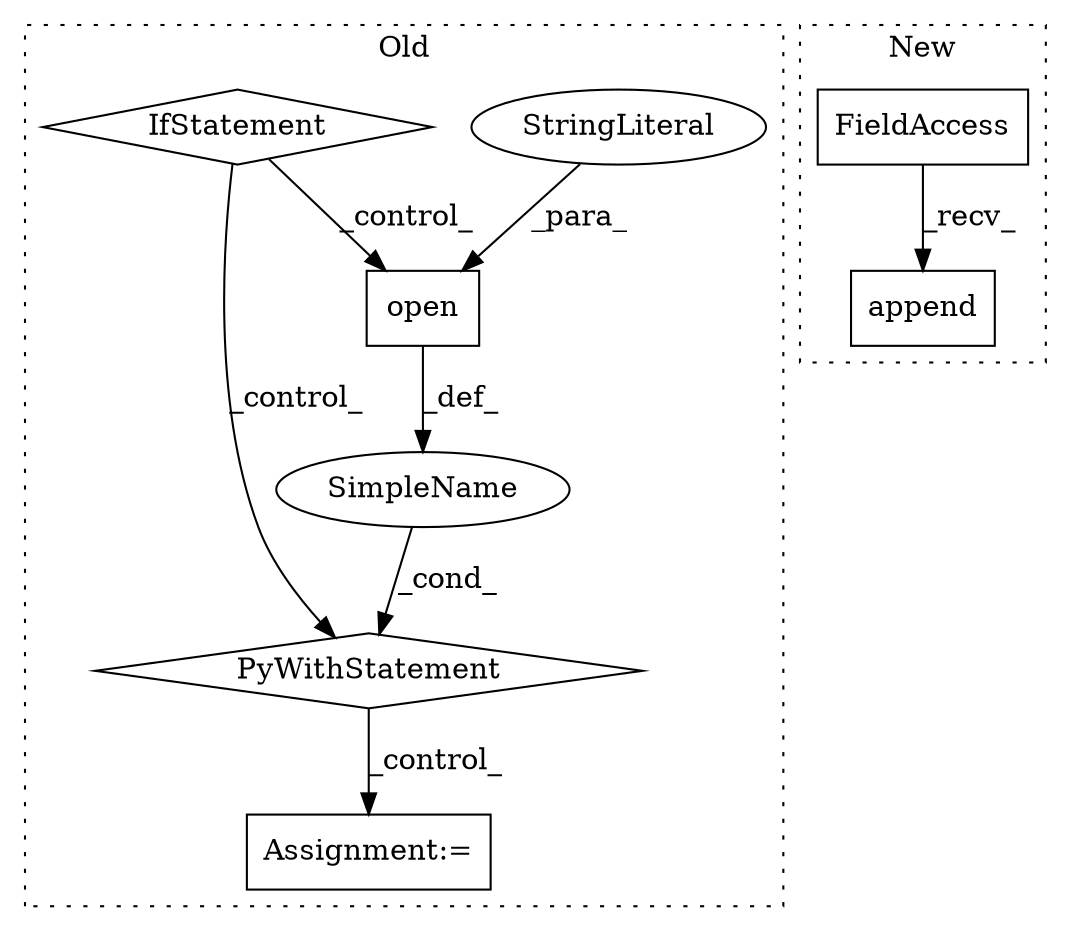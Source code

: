 digraph G {
subgraph cluster0 {
1 [label="open" a="32" s="3349,3381" l="5,1" shape="box"];
3 [label="StringLiteral" a="45" s="3378" l="3" shape="ellipse"];
4 [label="PyWithStatement" a="104" s="3339,3382" l="10,2" shape="diamond"];
5 [label="Assignment:=" a="7" s="3399" l="7" shape="box"];
6 [label="SimpleName" a="42" s="" l="" shape="ellipse"];
7 [label="IfStatement" a="25" s="3277,3298" l="4,2" shape="diamond"];
label = "Old";
style="dotted";
}
subgraph cluster1 {
2 [label="append" a="32" s="3427,3469" l="7,1" shape="box"];
8 [label="FieldAccess" a="22" s="3409" l="17" shape="box"];
label = "New";
style="dotted";
}
1 -> 6 [label="_def_"];
3 -> 1 [label="_para_"];
4 -> 5 [label="_control_"];
6 -> 4 [label="_cond_"];
7 -> 1 [label="_control_"];
7 -> 4 [label="_control_"];
8 -> 2 [label="_recv_"];
}